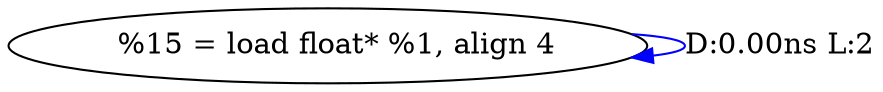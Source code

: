 digraph {
Node0x2cc0380[label="  %15 = load float* %1, align 4"];
Node0x2cc0380 -> Node0x2cc0380[label="D:0.00ns L:2",color=blue];
}
